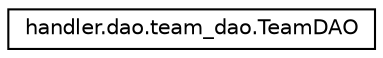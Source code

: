 digraph "Graphical Class Hierarchy"
{
  edge [fontname="Helvetica",fontsize="10",labelfontname="Helvetica",labelfontsize="10"];
  node [fontname="Helvetica",fontsize="10",shape=record];
  rankdir="LR";
  Node0 [label="handler.dao.team_dao.TeamDAO",height=0.2,width=0.4,color="black", fillcolor="white", style="filled",URL="$classhandler_1_1dao_1_1team__dao_1_1_team_d_a_o.html"];
}
